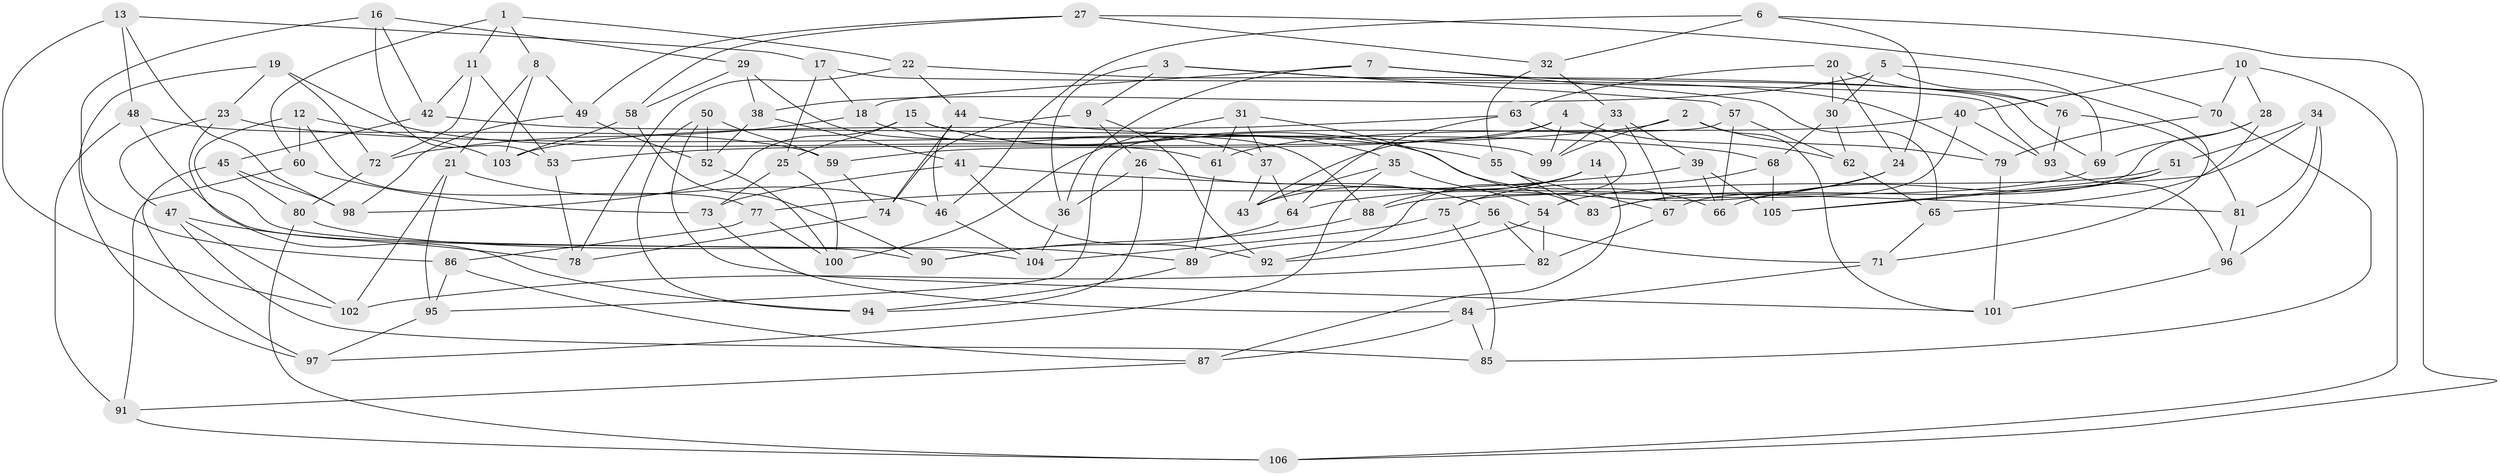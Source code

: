 // coarse degree distribution, {6: 0.6666666666666666, 4: 0.30158730158730157, 5: 0.015873015873015872, 3: 0.015873015873015872}
// Generated by graph-tools (version 1.1) at 2025/52/02/27/25 19:52:32]
// undirected, 106 vertices, 212 edges
graph export_dot {
graph [start="1"]
  node [color=gray90,style=filled];
  1;
  2;
  3;
  4;
  5;
  6;
  7;
  8;
  9;
  10;
  11;
  12;
  13;
  14;
  15;
  16;
  17;
  18;
  19;
  20;
  21;
  22;
  23;
  24;
  25;
  26;
  27;
  28;
  29;
  30;
  31;
  32;
  33;
  34;
  35;
  36;
  37;
  38;
  39;
  40;
  41;
  42;
  43;
  44;
  45;
  46;
  47;
  48;
  49;
  50;
  51;
  52;
  53;
  54;
  55;
  56;
  57;
  58;
  59;
  60;
  61;
  62;
  63;
  64;
  65;
  66;
  67;
  68;
  69;
  70;
  71;
  72;
  73;
  74;
  75;
  76;
  77;
  78;
  79;
  80;
  81;
  82;
  83;
  84;
  85;
  86;
  87;
  88;
  89;
  90;
  91;
  92;
  93;
  94;
  95;
  96;
  97;
  98;
  99;
  100;
  101;
  102;
  103;
  104;
  105;
  106;
  1 -- 60;
  1 -- 11;
  1 -- 22;
  1 -- 8;
  2 -- 99;
  2 -- 101;
  2 -- 79;
  2 -- 53;
  3 -- 57;
  3 -- 9;
  3 -- 79;
  3 -- 36;
  4 -- 59;
  4 -- 62;
  4 -- 99;
  4 -- 43;
  5 -- 71;
  5 -- 30;
  5 -- 69;
  5 -- 38;
  6 -- 24;
  6 -- 106;
  6 -- 46;
  6 -- 32;
  7 -- 18;
  7 -- 76;
  7 -- 36;
  7 -- 65;
  8 -- 49;
  8 -- 103;
  8 -- 21;
  9 -- 92;
  9 -- 74;
  9 -- 26;
  10 -- 106;
  10 -- 70;
  10 -- 28;
  10 -- 40;
  11 -- 72;
  11 -- 42;
  11 -- 53;
  12 -- 77;
  12 -- 104;
  12 -- 103;
  12 -- 60;
  13 -- 98;
  13 -- 102;
  13 -- 17;
  13 -- 48;
  14 -- 43;
  14 -- 92;
  14 -- 87;
  14 -- 88;
  15 -- 98;
  15 -- 35;
  15 -- 25;
  15 -- 66;
  16 -- 42;
  16 -- 29;
  16 -- 53;
  16 -- 86;
  17 -- 25;
  17 -- 18;
  17 -- 93;
  18 -- 72;
  18 -- 37;
  19 -- 23;
  19 -- 61;
  19 -- 97;
  19 -- 72;
  20 -- 63;
  20 -- 24;
  20 -- 76;
  20 -- 30;
  21 -- 102;
  21 -- 95;
  21 -- 46;
  22 -- 78;
  22 -- 69;
  22 -- 44;
  23 -- 68;
  23 -- 94;
  23 -- 47;
  24 -- 64;
  24 -- 83;
  25 -- 73;
  25 -- 100;
  26 -- 56;
  26 -- 94;
  26 -- 36;
  27 -- 32;
  27 -- 70;
  27 -- 49;
  27 -- 58;
  28 -- 65;
  28 -- 67;
  28 -- 69;
  29 -- 38;
  29 -- 58;
  29 -- 88;
  30 -- 62;
  30 -- 68;
  31 -- 61;
  31 -- 100;
  31 -- 37;
  31 -- 83;
  32 -- 55;
  32 -- 33;
  33 -- 39;
  33 -- 99;
  33 -- 67;
  34 -- 51;
  34 -- 96;
  34 -- 105;
  34 -- 81;
  35 -- 97;
  35 -- 43;
  35 -- 54;
  36 -- 104;
  37 -- 43;
  37 -- 64;
  38 -- 52;
  38 -- 41;
  39 -- 77;
  39 -- 66;
  39 -- 105;
  40 -- 61;
  40 -- 93;
  40 -- 83;
  41 -- 81;
  41 -- 92;
  41 -- 73;
  42 -- 99;
  42 -- 45;
  44 -- 55;
  44 -- 46;
  44 -- 74;
  45 -- 98;
  45 -- 80;
  45 -- 97;
  46 -- 104;
  47 -- 85;
  47 -- 78;
  47 -- 102;
  48 -- 90;
  48 -- 91;
  48 -- 59;
  49 -- 98;
  49 -- 52;
  50 -- 94;
  50 -- 52;
  50 -- 59;
  50 -- 101;
  51 -- 54;
  51 -- 66;
  51 -- 105;
  52 -- 100;
  53 -- 78;
  54 -- 82;
  54 -- 92;
  55 -- 67;
  55 -- 83;
  56 -- 71;
  56 -- 89;
  56 -- 82;
  57 -- 95;
  57 -- 62;
  57 -- 66;
  58 -- 103;
  58 -- 90;
  59 -- 74;
  60 -- 91;
  60 -- 73;
  61 -- 89;
  62 -- 65;
  63 -- 64;
  63 -- 103;
  63 -- 75;
  64 -- 90;
  65 -- 71;
  67 -- 82;
  68 -- 75;
  68 -- 105;
  69 -- 88;
  70 -- 85;
  70 -- 79;
  71 -- 84;
  72 -- 80;
  73 -- 84;
  74 -- 78;
  75 -- 104;
  75 -- 85;
  76 -- 93;
  76 -- 81;
  77 -- 86;
  77 -- 100;
  79 -- 101;
  80 -- 89;
  80 -- 106;
  81 -- 96;
  82 -- 102;
  84 -- 87;
  84 -- 85;
  86 -- 95;
  86 -- 87;
  87 -- 91;
  88 -- 90;
  89 -- 94;
  91 -- 106;
  93 -- 96;
  95 -- 97;
  96 -- 101;
}
